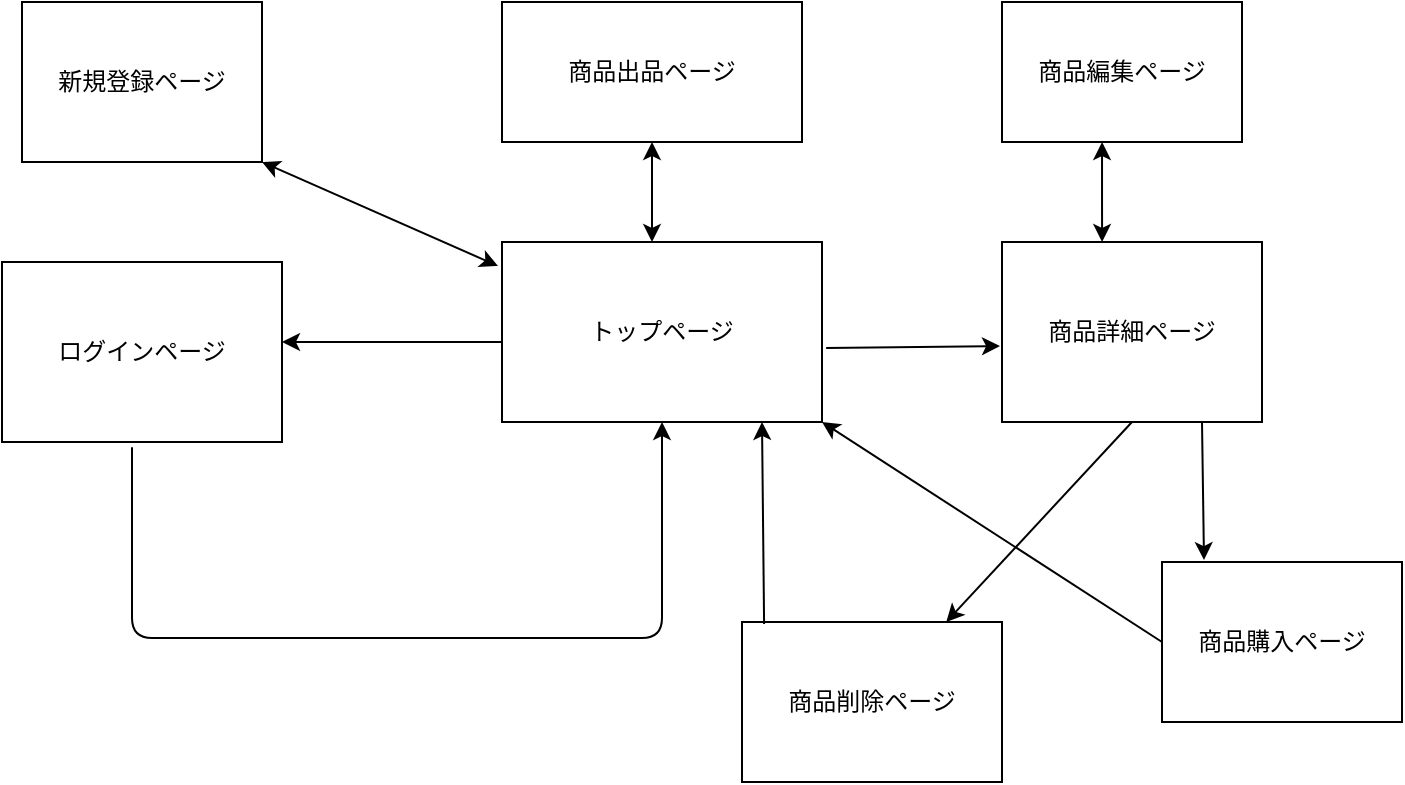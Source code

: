 <mxfile version="13.10.0" type="embed">
    <diagram id="RuI9lmKH0rjXSdNHe13c" name="ページ1">
        <mxGraphModel dx="968" dy="680" grid="1" gridSize="10" guides="1" tooltips="1" connect="1" arrows="1" fold="1" page="1" pageScale="1" pageWidth="850" pageHeight="1100" math="0" shadow="0">
            <root>
                <mxCell id="0"/>
                <mxCell id="1" parent="0"/>
                <mxCell id="2" value="トップページ" style="rounded=0;whiteSpace=wrap;html=1;" vertex="1" parent="1">
                    <mxGeometry x="330" y="260" width="160" height="90" as="geometry"/>
                </mxCell>
                <mxCell id="3" value="" style="endArrow=classic;html=1;" edge="1" parent="1">
                    <mxGeometry width="50" height="50" relative="1" as="geometry">
                        <mxPoint x="330" y="310" as="sourcePoint"/>
                        <mxPoint x="220" y="310" as="targetPoint"/>
                        <Array as="points"/>
                    </mxGeometry>
                </mxCell>
                <mxCell id="4" value="ログインページ" style="rounded=0;whiteSpace=wrap;html=1;" vertex="1" parent="1">
                    <mxGeometry x="80" y="270" width="140" height="90" as="geometry"/>
                </mxCell>
                <mxCell id="5" value="" style="endArrow=classic;html=1;entryX=0.5;entryY=1;entryDx=0;entryDy=0;" edge="1" parent="1" target="2">
                    <mxGeometry width="50" height="50" relative="1" as="geometry">
                        <mxPoint x="145" y="398" as="sourcePoint"/>
                        <mxPoint x="404" y="350" as="targetPoint"/>
                        <Array as="points">
                            <mxPoint x="145" y="358"/>
                            <mxPoint x="145" y="458"/>
                            <mxPoint x="410" y="458"/>
                        </Array>
                    </mxGeometry>
                </mxCell>
                <mxCell id="11" value="商品出品ページ" style="rounded=0;whiteSpace=wrap;html=1;" vertex="1" parent="1">
                    <mxGeometry x="330" y="140" width="150" height="70" as="geometry"/>
                </mxCell>
                <mxCell id="15" value="" style="endArrow=classic;startArrow=classic;html=1;entryX=0.5;entryY=1;entryDx=0;entryDy=0;" edge="1" parent="1" target="11">
                    <mxGeometry width="50" height="50" relative="1" as="geometry">
                        <mxPoint x="405" y="260" as="sourcePoint"/>
                        <mxPoint x="425" y="220" as="targetPoint"/>
                        <Array as="points"/>
                    </mxGeometry>
                </mxCell>
                <mxCell id="16" value="商品詳細ページ" style="rounded=0;whiteSpace=wrap;html=1;" vertex="1" parent="1">
                    <mxGeometry x="580" y="260" width="130" height="90" as="geometry"/>
                </mxCell>
                <mxCell id="17" value="" style="endArrow=classic;html=1;exitX=1.013;exitY=0.589;exitDx=0;exitDy=0;exitPerimeter=0;" edge="1" parent="1" source="2">
                    <mxGeometry width="50" height="50" relative="1" as="geometry">
                        <mxPoint x="500" y="314.5" as="sourcePoint"/>
                        <mxPoint x="579" y="312" as="targetPoint"/>
                    </mxGeometry>
                </mxCell>
                <mxCell id="18" value="商品編集ページ" style="rounded=0;whiteSpace=wrap;html=1;" vertex="1" parent="1">
                    <mxGeometry x="580" y="140" width="120" height="70" as="geometry"/>
                </mxCell>
                <mxCell id="20" value="" style="endArrow=classic;startArrow=classic;html=1;exitX=0.385;exitY=0;exitDx=0;exitDy=0;exitPerimeter=0;entryX=0.417;entryY=1;entryDx=0;entryDy=0;entryPerimeter=0;" edge="1" parent="1" source="16" target="18">
                    <mxGeometry width="50" height="50" relative="1" as="geometry">
                        <mxPoint x="590" y="250" as="sourcePoint"/>
                        <mxPoint x="625" y="220" as="targetPoint"/>
                        <Array as="points">
                            <mxPoint x="630" y="230"/>
                        </Array>
                    </mxGeometry>
                </mxCell>
                <mxCell id="21" value="商品削除ページ" style="rounded=0;whiteSpace=wrap;html=1;" vertex="1" parent="1">
                    <mxGeometry x="450" y="450" width="130" height="80" as="geometry"/>
                </mxCell>
                <mxCell id="22" value="" style="endArrow=classic;html=1;exitX=0.5;exitY=1;exitDx=0;exitDy=0;" edge="1" parent="1" source="16" target="21">
                    <mxGeometry width="50" height="50" relative="1" as="geometry">
                        <mxPoint x="638" y="360" as="sourcePoint"/>
                        <mxPoint x="655" y="350" as="targetPoint"/>
                    </mxGeometry>
                </mxCell>
                <mxCell id="25" value="" style="endArrow=classic;html=1;exitX=0.085;exitY=0.013;exitDx=0;exitDy=0;exitPerimeter=0;" edge="1" parent="1" source="21">
                    <mxGeometry width="50" height="50" relative="1" as="geometry">
                        <mxPoint x="460" y="400" as="sourcePoint"/>
                        <mxPoint x="460" y="350" as="targetPoint"/>
                    </mxGeometry>
                </mxCell>
                <mxCell id="26" value="商品購入ページ" style="rounded=0;whiteSpace=wrap;html=1;" vertex="1" parent="1">
                    <mxGeometry x="660" y="420" width="120" height="80" as="geometry"/>
                </mxCell>
                <mxCell id="27" value="" style="endArrow=classic;html=1;entryX=0.175;entryY=-0.012;entryDx=0;entryDy=0;entryPerimeter=0;" edge="1" parent="1" target="26">
                    <mxGeometry width="50" height="50" relative="1" as="geometry">
                        <mxPoint x="680" y="350" as="sourcePoint"/>
                        <mxPoint x="730" y="300" as="targetPoint"/>
                    </mxGeometry>
                </mxCell>
                <mxCell id="28" value="" style="endArrow=classic;html=1;exitX=0;exitY=0.5;exitDx=0;exitDy=0;entryX=1;entryY=1;entryDx=0;entryDy=0;" edge="1" parent="1" source="26" target="2">
                    <mxGeometry width="50" height="50" relative="1" as="geometry">
                        <mxPoint x="500" y="400" as="sourcePoint"/>
                        <mxPoint x="550" y="350" as="targetPoint"/>
                    </mxGeometry>
                </mxCell>
                <mxCell id="29" value="新規登録ページ" style="rounded=0;whiteSpace=wrap;html=1;" vertex="1" parent="1">
                    <mxGeometry x="90" y="140" width="120" height="80" as="geometry"/>
                </mxCell>
                <mxCell id="30" value="" style="endArrow=classic;startArrow=classic;html=1;entryX=1;entryY=1;entryDx=0;entryDy=0;" edge="1" parent="1" target="29">
                    <mxGeometry width="50" height="50" relative="1" as="geometry">
                        <mxPoint x="328" y="272" as="sourcePoint"/>
                        <mxPoint x="300" y="220" as="targetPoint"/>
                    </mxGeometry>
                </mxCell>
            </root>
        </mxGraphModel>
    </diagram>
</mxfile>